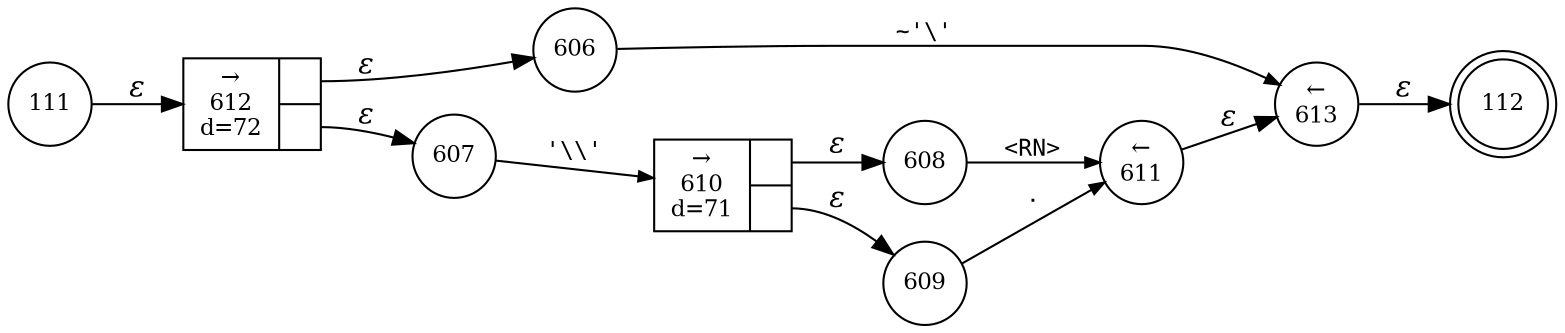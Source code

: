 digraph ATN {
rankdir=LR;
s112[fontsize=11, label="112", shape=doublecircle, fixedsize=true, width=.6];
s608[fontsize=11,label="608", shape=circle, fixedsize=true, width=.55, peripheries=1];
s609[fontsize=11,label="609", shape=circle, fixedsize=true, width=.55, peripheries=1];
s610[fontsize=11,label="{&rarr;\n610\nd=71|{<p0>|<p1>}}", shape=record, fixedsize=false, peripheries=1];
s611[fontsize=11,label="&larr;\n611", shape=circle, fixedsize=true, width=.55, peripheries=1];
s612[fontsize=11,label="{&rarr;\n612\nd=72|{<p0>|<p1>}}", shape=record, fixedsize=false, peripheries=1];
s613[fontsize=11,label="&larr;\n613", shape=circle, fixedsize=true, width=.55, peripheries=1];
s606[fontsize=11,label="606", shape=circle, fixedsize=true, width=.55, peripheries=1];
s111[fontsize=11,label="111", shape=circle, fixedsize=true, width=.55, peripheries=1];
s607[fontsize=11,label="607", shape=circle, fixedsize=true, width=.55, peripheries=1];
s111 -> s612 [fontname="Times-Italic", label="&epsilon;"];
s612:p0 -> s606 [fontname="Times-Italic", label="&epsilon;"];
s612:p1 -> s607 [fontname="Times-Italic", label="&epsilon;"];
s606 -> s613 [fontsize=11, fontname="Courier", arrowsize=.7, label = "~'\\'", arrowhead = normal];
s607 -> s610 [fontsize=11, fontname="Courier", arrowsize=.7, label = "'\\\\'", arrowhead = normal];
s613 -> s112 [fontname="Times-Italic", label="&epsilon;"];
s610:p0 -> s608 [fontname="Times-Italic", label="&epsilon;"];
s610:p1 -> s609 [fontname="Times-Italic", label="&epsilon;"];
s608 -> s611 [fontsize=11, fontname="Courier", arrowsize=.7, label = "<RN>", arrowhead = normal];
s609 -> s611 [fontsize=11, fontname="Courier", arrowsize=.7, label = ".", arrowhead = normal];
s611 -> s613 [fontname="Times-Italic", label="&epsilon;"];
}